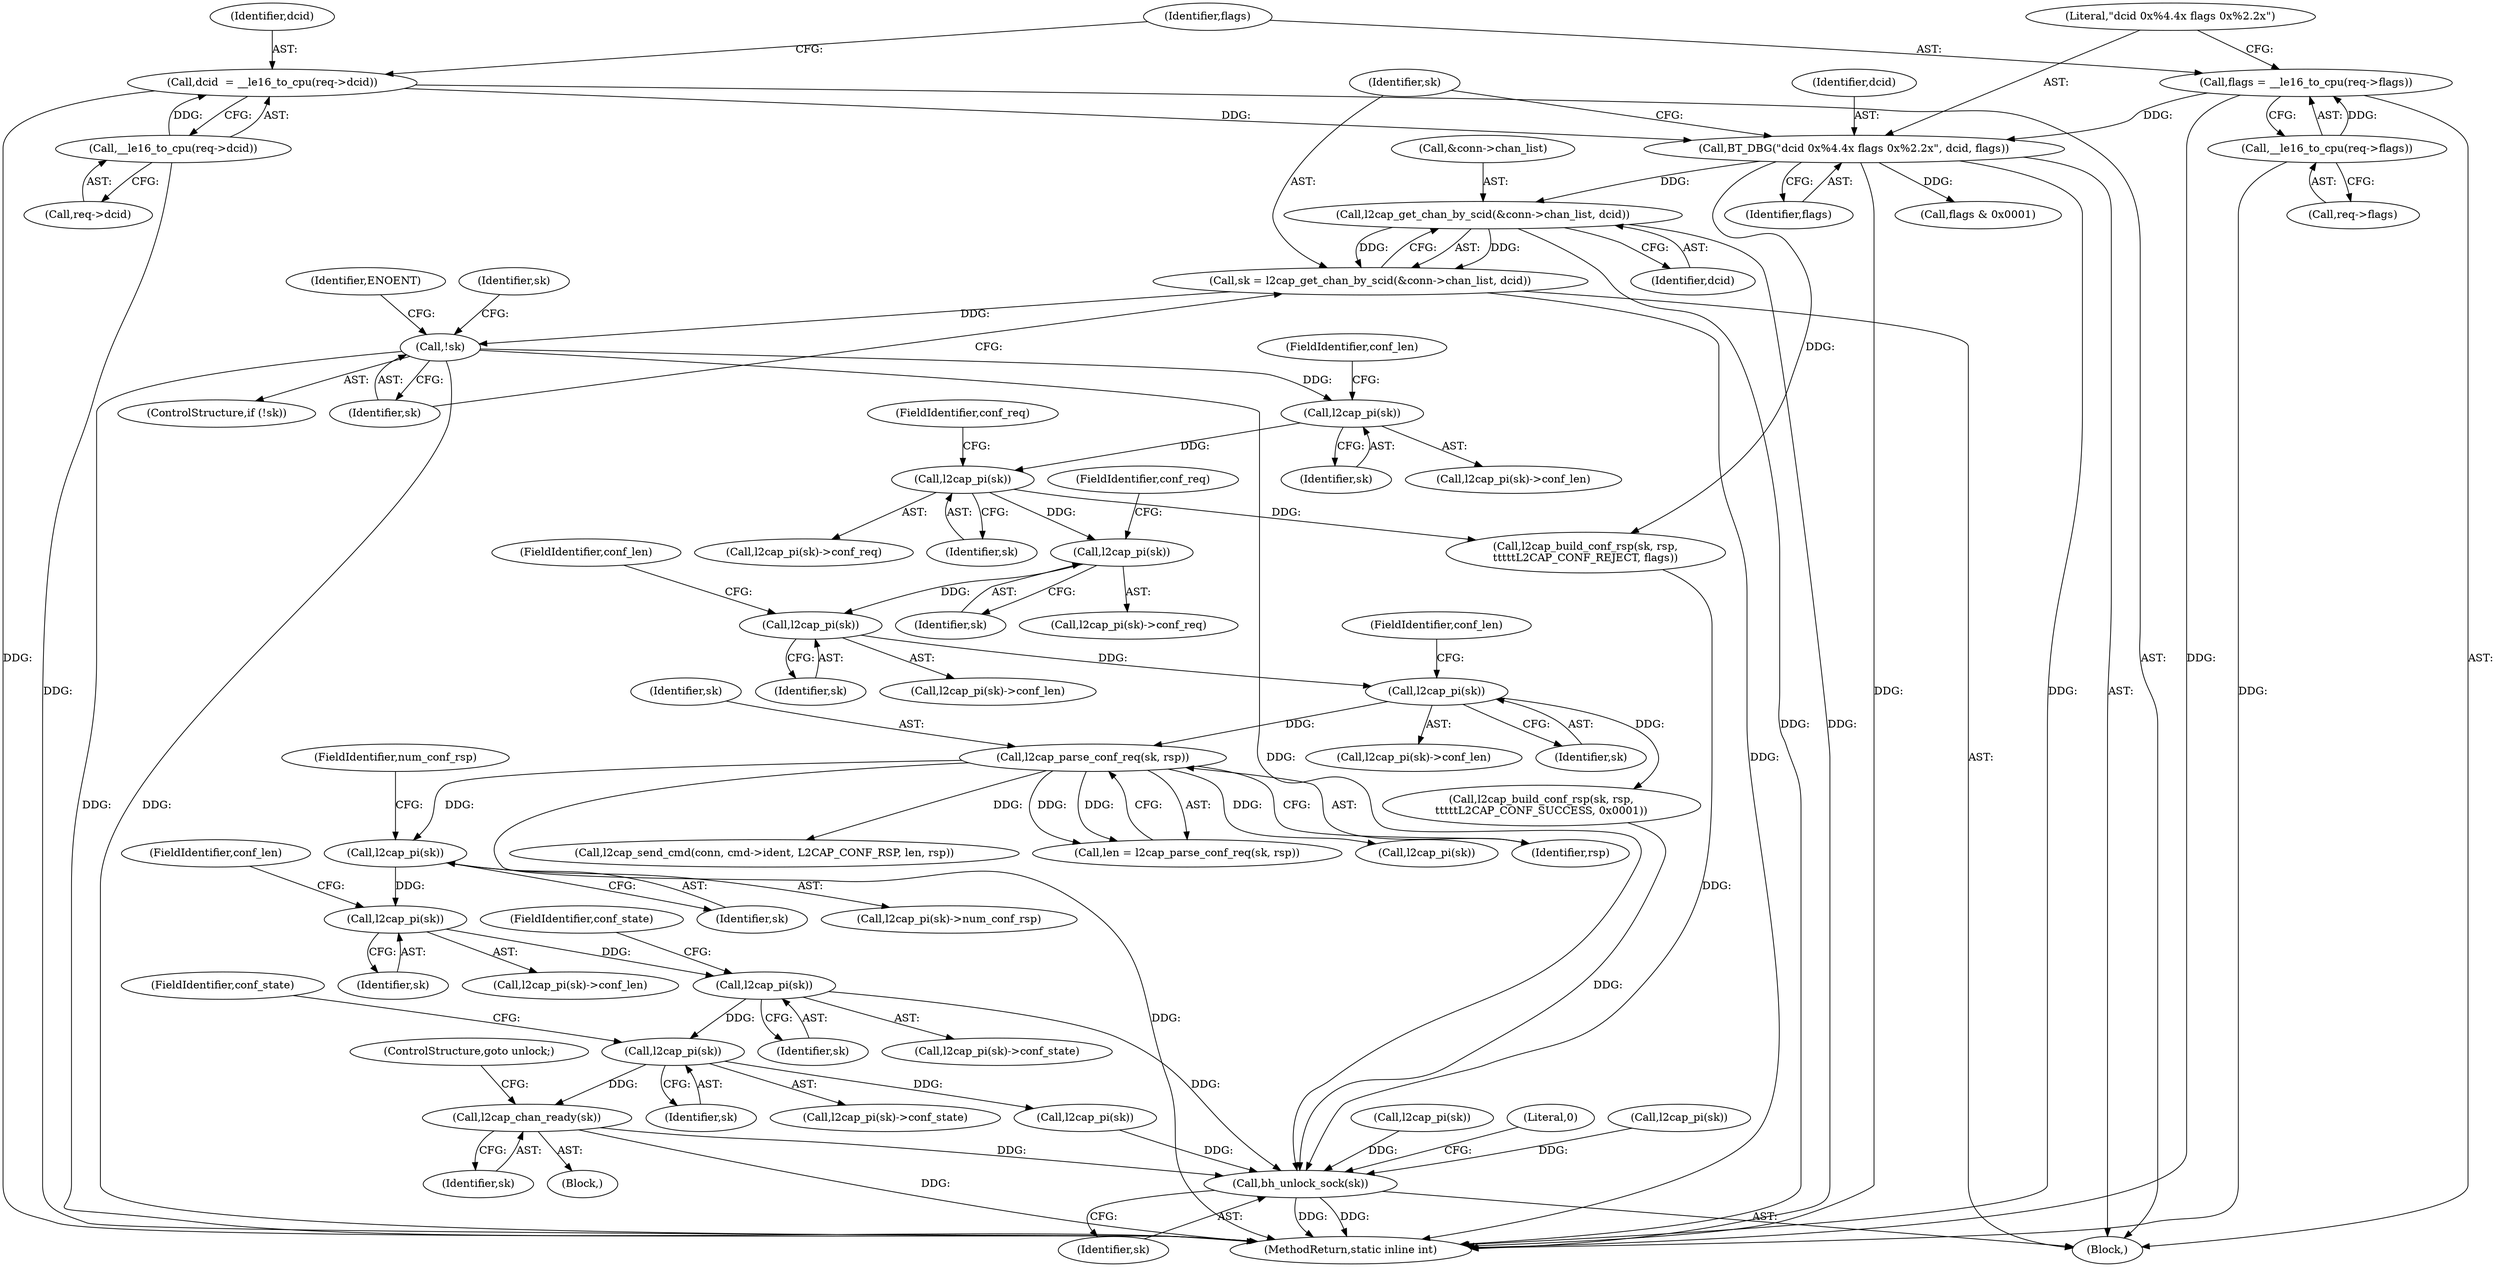 digraph "0_linux_f2fcfcd670257236ebf2088bbdf26f6a8ef459fe_0@API" {
"1000311" [label="(Call,l2cap_chan_ready(sk))"];
"1000301" [label="(Call,l2cap_pi(sk))"];
"1000293" [label="(Call,l2cap_pi(sk))"];
"1000285" [label="(Call,l2cap_pi(sk))"];
"1000280" [label="(Call,l2cap_pi(sk))"];
"1000233" [label="(Call,l2cap_parse_conf_req(sk, rsp))"];
"1000209" [label="(Call,l2cap_pi(sk))"];
"1000200" [label="(Call,l2cap_pi(sk))"];
"1000196" [label="(Call,l2cap_pi(sk))"];
"1000176" [label="(Call,l2cap_pi(sk))"];
"1000170" [label="(Call,l2cap_pi(sk))"];
"1000147" [label="(Call,!sk)"];
"1000138" [label="(Call,sk = l2cap_get_chan_by_scid(&conn->chan_list, dcid))"];
"1000140" [label="(Call,l2cap_get_chan_by_scid(&conn->chan_list, dcid))"];
"1000134" [label="(Call,BT_DBG(\"dcid 0x%4.4x flags 0x%2.2x\", dcid, flags))"];
"1000122" [label="(Call,dcid  = __le16_to_cpu(req->dcid))"];
"1000124" [label="(Call,__le16_to_cpu(req->dcid))"];
"1000128" [label="(Call,flags = __le16_to_cpu(req->flags))"];
"1000130" [label="(Call,__le16_to_cpu(req->flags))"];
"1000339" [label="(Call,bh_unlock_sock(sk))"];
"1000285" [label="(Call,l2cap_pi(sk))"];
"1000343" [label="(MethodReturn,static inline int)"];
"1000130" [label="(Call,__le16_to_cpu(req->flags))"];
"1000312" [label="(Identifier,sk)"];
"1000125" [label="(Call,req->dcid)"];
"1000279" [label="(Call,l2cap_pi(sk)->num_conf_rsp)"];
"1000138" [label="(Call,sk = l2cap_get_chan_by_scid(&conn->chan_list, dcid))"];
"1000302" [label="(Identifier,sk)"];
"1000199" [label="(Call,l2cap_pi(sk)->conf_len)"];
"1000170" [label="(Call,l2cap_pi(sk))"];
"1000235" [label="(Identifier,rsp)"];
"1000145" [label="(Identifier,dcid)"];
"1000151" [label="(Identifier,ENOENT)"];
"1000303" [label="(FieldIdentifier,conf_state)"];
"1000340" [label="(Identifier,sk)"];
"1000197" [label="(Identifier,sk)"];
"1000136" [label="(Identifier,dcid)"];
"1000295" [label="(FieldIdentifier,conf_state)"];
"1000286" [label="(Identifier,sk)"];
"1000110" [label="(Block,)"];
"1000196" [label="(Call,l2cap_pi(sk))"];
"1000270" [label="(Call,l2cap_send_cmd(conn, cmd->ident, L2CAP_CONF_RSP, len, rsp))"];
"1000311" [label="(Call,l2cap_chan_ready(sk))"];
"1000293" [label="(Call,l2cap_pi(sk))"];
"1000284" [label="(Call,l2cap_pi(sk)->conf_len)"];
"1000178" [label="(FieldIdentifier,conf_req)"];
"1000141" [label="(Call,&conn->chan_list)"];
"1000124" [label="(Call,__le16_to_cpu(req->dcid))"];
"1000135" [label="(Literal,\"dcid 0x%4.4x flags 0x%2.2x\")"];
"1000300" [label="(Call,l2cap_pi(sk)->conf_state)"];
"1000123" [label="(Identifier,dcid)"];
"1000129" [label="(Identifier,flags)"];
"1000186" [label="(Call,l2cap_build_conf_rsp(sk, rsp,\n\t\t\t\t\tL2CAP_CONF_REJECT, flags))"];
"1000208" [label="(Call,l2cap_pi(sk)->conf_len)"];
"1000147" [label="(Call,!sk)"];
"1000176" [label="(Call,l2cap_pi(sk))"];
"1000137" [label="(Identifier,flags)"];
"1000301" [label="(Call,l2cap_pi(sk))"];
"1000318" [label="(Call,l2cap_pi(sk))"];
"1000281" [label="(Identifier,sk)"];
"1000211" [label="(FieldIdentifier,conf_len)"];
"1000131" [label="(Call,req->flags)"];
"1000342" [label="(Literal,0)"];
"1000257" [label="(Call,l2cap_pi(sk))"];
"1000200" [label="(Call,l2cap_pi(sk))"];
"1000128" [label="(Call,flags = __le16_to_cpu(req->flags))"];
"1000282" [label="(FieldIdentifier,num_conf_rsp)"];
"1000294" [label="(Identifier,sk)"];
"1000287" [label="(FieldIdentifier,conf_len)"];
"1000339" [label="(Call,bh_unlock_sock(sk))"];
"1000231" [label="(Call,len = l2cap_parse_conf_req(sk, rsp))"];
"1000224" [label="(Call,l2cap_build_conf_rsp(sk, rsp,\n\t\t\t\t\tL2CAP_CONF_SUCCESS, 0x0001))"];
"1000198" [label="(FieldIdentifier,conf_req)"];
"1000175" [label="(Call,l2cap_pi(sk)->conf_req)"];
"1000195" [label="(Call,l2cap_pi(sk)->conf_req)"];
"1000210" [label="(Identifier,sk)"];
"1000172" [label="(FieldIdentifier,conf_len)"];
"1000313" [label="(ControlStructure,goto unlock;)"];
"1000335" [label="(Call,l2cap_pi(sk))"];
"1000280" [label="(Call,l2cap_pi(sk))"];
"1000214" [label="(Call,flags & 0x0001)"];
"1000201" [label="(Identifier,sk)"];
"1000134" [label="(Call,BT_DBG(\"dcid 0x%4.4x flags 0x%2.2x\", dcid, flags))"];
"1000177" [label="(Identifier,sk)"];
"1000233" [label="(Call,l2cap_parse_conf_req(sk, rsp))"];
"1000234" [label="(Identifier,sk)"];
"1000209" [label="(Call,l2cap_pi(sk))"];
"1000148" [label="(Identifier,sk)"];
"1000202" [label="(FieldIdentifier,conf_len)"];
"1000169" [label="(Call,l2cap_pi(sk)->conf_len)"];
"1000171" [label="(Identifier,sk)"];
"1000248" [label="(Call,l2cap_pi(sk))"];
"1000155" [label="(Identifier,sk)"];
"1000139" [label="(Identifier,sk)"];
"1000122" [label="(Call,dcid  = __le16_to_cpu(req->dcid))"];
"1000146" [label="(ControlStructure,if (!sk))"];
"1000140" [label="(Call,l2cap_get_chan_by_scid(&conn->chan_list, dcid))"];
"1000305" [label="(Block,)"];
"1000292" [label="(Call,l2cap_pi(sk)->conf_state)"];
"1000311" -> "1000305"  [label="AST: "];
"1000311" -> "1000312"  [label="CFG: "];
"1000312" -> "1000311"  [label="AST: "];
"1000313" -> "1000311"  [label="CFG: "];
"1000311" -> "1000343"  [label="DDG: "];
"1000301" -> "1000311"  [label="DDG: "];
"1000311" -> "1000339"  [label="DDG: "];
"1000301" -> "1000300"  [label="AST: "];
"1000301" -> "1000302"  [label="CFG: "];
"1000302" -> "1000301"  [label="AST: "];
"1000303" -> "1000301"  [label="CFG: "];
"1000293" -> "1000301"  [label="DDG: "];
"1000301" -> "1000318"  [label="DDG: "];
"1000293" -> "1000292"  [label="AST: "];
"1000293" -> "1000294"  [label="CFG: "];
"1000294" -> "1000293"  [label="AST: "];
"1000295" -> "1000293"  [label="CFG: "];
"1000285" -> "1000293"  [label="DDG: "];
"1000293" -> "1000339"  [label="DDG: "];
"1000285" -> "1000284"  [label="AST: "];
"1000285" -> "1000286"  [label="CFG: "];
"1000286" -> "1000285"  [label="AST: "];
"1000287" -> "1000285"  [label="CFG: "];
"1000280" -> "1000285"  [label="DDG: "];
"1000280" -> "1000279"  [label="AST: "];
"1000280" -> "1000281"  [label="CFG: "];
"1000281" -> "1000280"  [label="AST: "];
"1000282" -> "1000280"  [label="CFG: "];
"1000233" -> "1000280"  [label="DDG: "];
"1000233" -> "1000231"  [label="AST: "];
"1000233" -> "1000235"  [label="CFG: "];
"1000234" -> "1000233"  [label="AST: "];
"1000235" -> "1000233"  [label="AST: "];
"1000231" -> "1000233"  [label="CFG: "];
"1000233" -> "1000343"  [label="DDG: "];
"1000233" -> "1000231"  [label="DDG: "];
"1000233" -> "1000231"  [label="DDG: "];
"1000209" -> "1000233"  [label="DDG: "];
"1000233" -> "1000248"  [label="DDG: "];
"1000233" -> "1000270"  [label="DDG: "];
"1000209" -> "1000208"  [label="AST: "];
"1000209" -> "1000210"  [label="CFG: "];
"1000210" -> "1000209"  [label="AST: "];
"1000211" -> "1000209"  [label="CFG: "];
"1000200" -> "1000209"  [label="DDG: "];
"1000209" -> "1000224"  [label="DDG: "];
"1000200" -> "1000199"  [label="AST: "];
"1000200" -> "1000201"  [label="CFG: "];
"1000201" -> "1000200"  [label="AST: "];
"1000202" -> "1000200"  [label="CFG: "];
"1000196" -> "1000200"  [label="DDG: "];
"1000196" -> "1000195"  [label="AST: "];
"1000196" -> "1000197"  [label="CFG: "];
"1000197" -> "1000196"  [label="AST: "];
"1000198" -> "1000196"  [label="CFG: "];
"1000176" -> "1000196"  [label="DDG: "];
"1000176" -> "1000175"  [label="AST: "];
"1000176" -> "1000177"  [label="CFG: "];
"1000177" -> "1000176"  [label="AST: "];
"1000178" -> "1000176"  [label="CFG: "];
"1000170" -> "1000176"  [label="DDG: "];
"1000176" -> "1000186"  [label="DDG: "];
"1000170" -> "1000169"  [label="AST: "];
"1000170" -> "1000171"  [label="CFG: "];
"1000171" -> "1000170"  [label="AST: "];
"1000172" -> "1000170"  [label="CFG: "];
"1000147" -> "1000170"  [label="DDG: "];
"1000147" -> "1000146"  [label="AST: "];
"1000147" -> "1000148"  [label="CFG: "];
"1000148" -> "1000147"  [label="AST: "];
"1000151" -> "1000147"  [label="CFG: "];
"1000155" -> "1000147"  [label="CFG: "];
"1000147" -> "1000343"  [label="DDG: "];
"1000147" -> "1000343"  [label="DDG: "];
"1000138" -> "1000147"  [label="DDG: "];
"1000147" -> "1000339"  [label="DDG: "];
"1000138" -> "1000110"  [label="AST: "];
"1000138" -> "1000140"  [label="CFG: "];
"1000139" -> "1000138"  [label="AST: "];
"1000140" -> "1000138"  [label="AST: "];
"1000148" -> "1000138"  [label="CFG: "];
"1000138" -> "1000343"  [label="DDG: "];
"1000140" -> "1000138"  [label="DDG: "];
"1000140" -> "1000138"  [label="DDG: "];
"1000140" -> "1000145"  [label="CFG: "];
"1000141" -> "1000140"  [label="AST: "];
"1000145" -> "1000140"  [label="AST: "];
"1000140" -> "1000343"  [label="DDG: "];
"1000140" -> "1000343"  [label="DDG: "];
"1000134" -> "1000140"  [label="DDG: "];
"1000134" -> "1000110"  [label="AST: "];
"1000134" -> "1000137"  [label="CFG: "];
"1000135" -> "1000134"  [label="AST: "];
"1000136" -> "1000134"  [label="AST: "];
"1000137" -> "1000134"  [label="AST: "];
"1000139" -> "1000134"  [label="CFG: "];
"1000134" -> "1000343"  [label="DDG: "];
"1000134" -> "1000343"  [label="DDG: "];
"1000122" -> "1000134"  [label="DDG: "];
"1000128" -> "1000134"  [label="DDG: "];
"1000134" -> "1000186"  [label="DDG: "];
"1000134" -> "1000214"  [label="DDG: "];
"1000122" -> "1000110"  [label="AST: "];
"1000122" -> "1000124"  [label="CFG: "];
"1000123" -> "1000122"  [label="AST: "];
"1000124" -> "1000122"  [label="AST: "];
"1000129" -> "1000122"  [label="CFG: "];
"1000122" -> "1000343"  [label="DDG: "];
"1000124" -> "1000122"  [label="DDG: "];
"1000124" -> "1000125"  [label="CFG: "];
"1000125" -> "1000124"  [label="AST: "];
"1000124" -> "1000343"  [label="DDG: "];
"1000128" -> "1000110"  [label="AST: "];
"1000128" -> "1000130"  [label="CFG: "];
"1000129" -> "1000128"  [label="AST: "];
"1000130" -> "1000128"  [label="AST: "];
"1000135" -> "1000128"  [label="CFG: "];
"1000128" -> "1000343"  [label="DDG: "];
"1000130" -> "1000128"  [label="DDG: "];
"1000130" -> "1000131"  [label="CFG: "];
"1000131" -> "1000130"  [label="AST: "];
"1000130" -> "1000343"  [label="DDG: "];
"1000339" -> "1000110"  [label="AST: "];
"1000339" -> "1000340"  [label="CFG: "];
"1000340" -> "1000339"  [label="AST: "];
"1000342" -> "1000339"  [label="CFG: "];
"1000339" -> "1000343"  [label="DDG: "];
"1000339" -> "1000343"  [label="DDG: "];
"1000335" -> "1000339"  [label="DDG: "];
"1000318" -> "1000339"  [label="DDG: "];
"1000186" -> "1000339"  [label="DDG: "];
"1000224" -> "1000339"  [label="DDG: "];
"1000257" -> "1000339"  [label="DDG: "];
}
